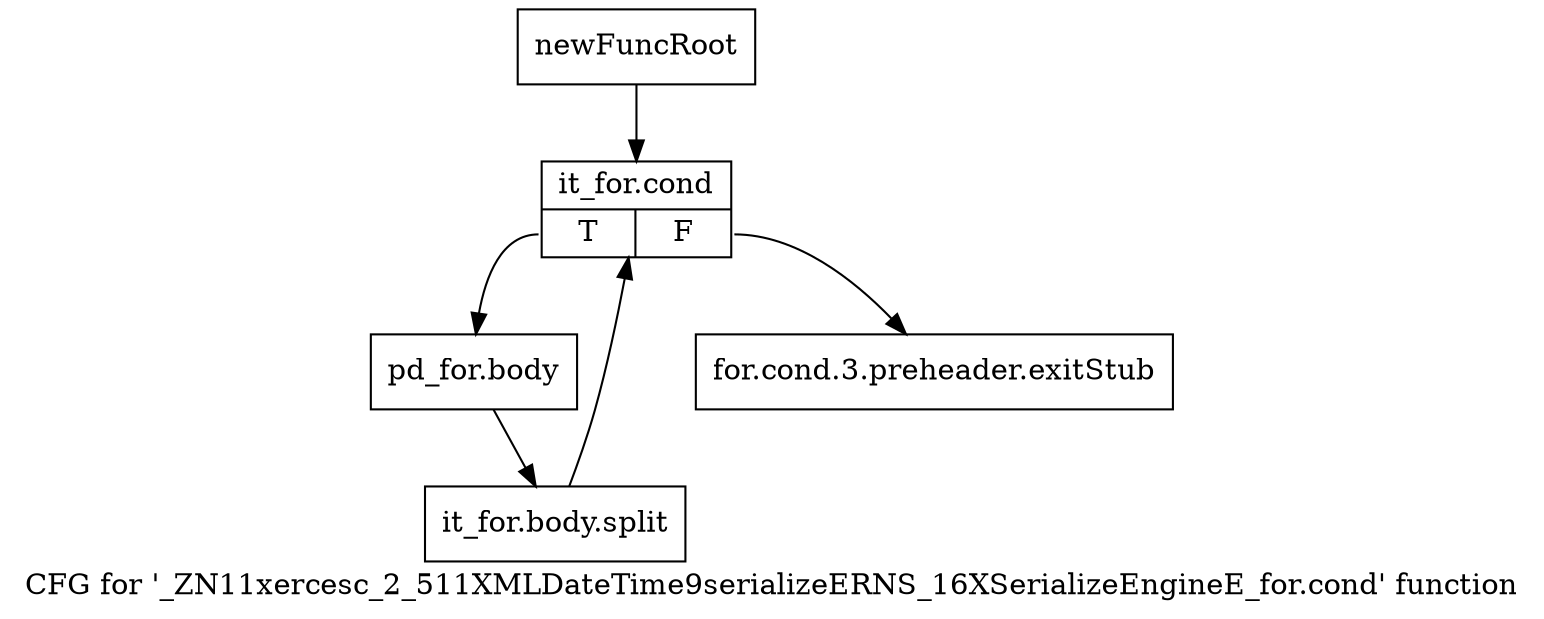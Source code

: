 digraph "CFG for '_ZN11xercesc_2_511XMLDateTime9serializeERNS_16XSerializeEngineE_for.cond' function" {
	label="CFG for '_ZN11xercesc_2_511XMLDateTime9serializeERNS_16XSerializeEngineE_for.cond' function";

	Node0x9b0c900 [shape=record,label="{newFuncRoot}"];
	Node0x9b0c900 -> Node0x9b0cd50;
	Node0x9b0c950 [shape=record,label="{for.cond.3.preheader.exitStub}"];
	Node0x9b0cd50 [shape=record,label="{it_for.cond|{<s0>T|<s1>F}}"];
	Node0x9b0cd50:s0 -> Node0x9b0cda0;
	Node0x9b0cd50:s1 -> Node0x9b0c950;
	Node0x9b0cda0 [shape=record,label="{pd_for.body}"];
	Node0x9b0cda0 -> Node0xced9c60;
	Node0xced9c60 [shape=record,label="{it_for.body.split}"];
	Node0xced9c60 -> Node0x9b0cd50;
}
